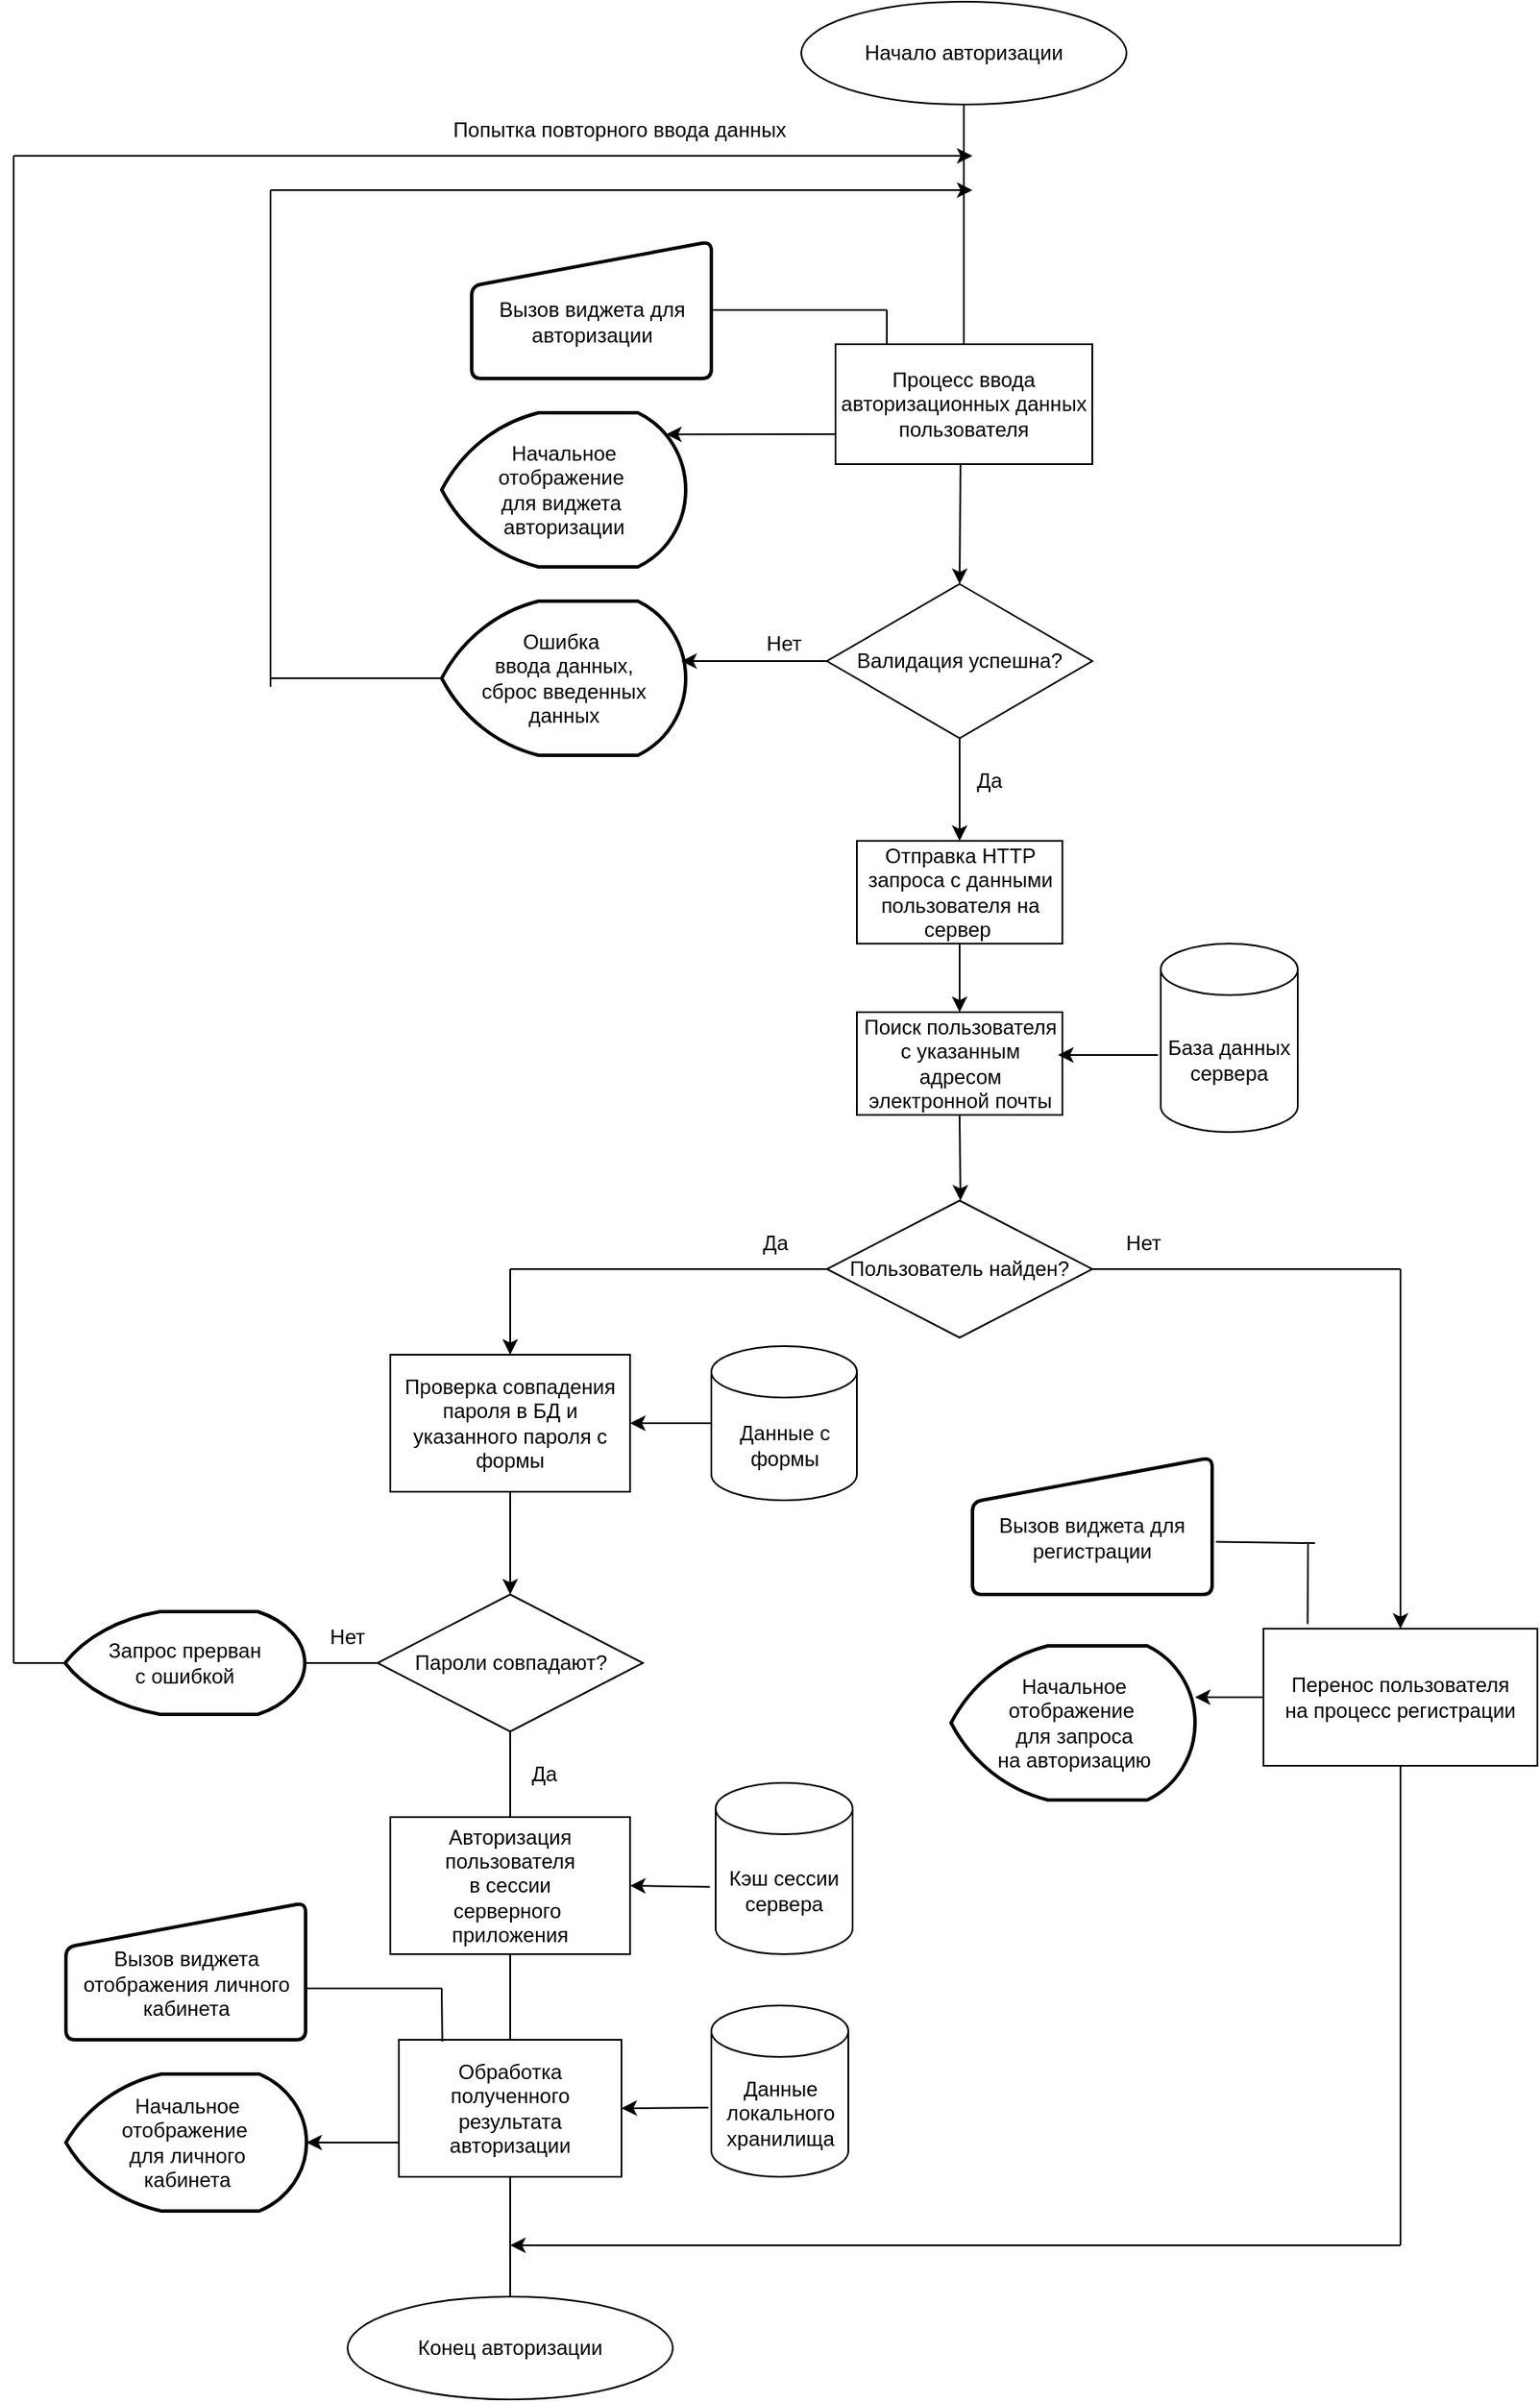 <mxfile version="24.2.5" type="device">
  <diagram name="Страница 1" id="3FPwGCpHc_jyTVeCnWto">
    <mxGraphModel dx="2977" dy="2111" grid="1" gridSize="10" guides="1" tooltips="1" connect="1" arrows="1" fold="1" page="1" pageScale="1" pageWidth="827" pageHeight="1169" math="0" shadow="0">
      <root>
        <mxCell id="0" />
        <mxCell id="1" parent="0" />
        <mxCell id="BjK3zAxAY0gp6SqkGMRP-3" value="Процесс ввода авторизационных данных пользователя" style="rounded=0;whiteSpace=wrap;html=1;" parent="1" vertex="1">
          <mxGeometry x="310" y="110" width="150" height="70" as="geometry" />
        </mxCell>
        <mxCell id="BjK3zAxAY0gp6SqkGMRP-5" value="Валидация успешна?" style="rhombus;whiteSpace=wrap;html=1;" parent="1" vertex="1">
          <mxGeometry x="305" y="250" width="155" height="90" as="geometry" />
        </mxCell>
        <mxCell id="BjK3zAxAY0gp6SqkGMRP-6" value="Поиск пользователя с указанным адресом электронной почты" style="rounded=0;whiteSpace=wrap;html=1;" parent="1" vertex="1">
          <mxGeometry x="322.5" y="500" width="120" height="60" as="geometry" />
        </mxCell>
        <mxCell id="BjK3zAxAY0gp6SqkGMRP-14" value="" style="endArrow=classic;html=1;rounded=0;entryX=0.5;entryY=0;entryDx=0;entryDy=0;" parent="1" target="BjK3zAxAY0gp6SqkGMRP-5" edge="1">
          <mxGeometry width="50" height="50" relative="1" as="geometry">
            <mxPoint x="383" y="180" as="sourcePoint" />
            <mxPoint x="390" y="340" as="targetPoint" />
          </mxGeometry>
        </mxCell>
        <mxCell id="BjK3zAxAY0gp6SqkGMRP-18" value="" style="endArrow=classic;html=1;rounded=0;exitX=0.5;exitY=1;exitDx=0;exitDy=0;entryX=0.5;entryY=0;entryDx=0;entryDy=0;" parent="1" source="er7T6DJ-JU2ELgYSnbub-9" target="BjK3zAxAY0gp6SqkGMRP-6" edge="1">
          <mxGeometry width="50" height="50" relative="1" as="geometry">
            <mxPoint x="330" y="450" as="sourcePoint" />
            <mxPoint x="380" y="400" as="targetPoint" />
          </mxGeometry>
        </mxCell>
        <mxCell id="BjK3zAxAY0gp6SqkGMRP-19" value="Нет" style="text;html=1;strokeColor=none;fillColor=none;align=center;verticalAlign=middle;whiteSpace=wrap;rounded=0;" parent="1" vertex="1">
          <mxGeometry x="250" y="270" width="60" height="30" as="geometry" />
        </mxCell>
        <mxCell id="BjK3zAxAY0gp6SqkGMRP-21" value="Да" style="text;html=1;strokeColor=none;fillColor=none;align=center;verticalAlign=middle;whiteSpace=wrap;rounded=0;" parent="1" vertex="1">
          <mxGeometry x="370" y="350" width="60" height="30" as="geometry" />
        </mxCell>
        <mxCell id="BjK3zAxAY0gp6SqkGMRP-22" value="Пользователь найден?" style="rhombus;whiteSpace=wrap;html=1;" parent="1" vertex="1">
          <mxGeometry x="305" y="610" width="155" height="80" as="geometry" />
        </mxCell>
        <mxCell id="BjK3zAxAY0gp6SqkGMRP-23" value="" style="endArrow=classic;html=1;rounded=0;exitX=0.5;exitY=1;exitDx=0;exitDy=0;" parent="1" source="BjK3zAxAY0gp6SqkGMRP-6" edge="1">
          <mxGeometry width="50" height="50" relative="1" as="geometry">
            <mxPoint x="330" y="740" as="sourcePoint" />
            <mxPoint x="383" y="610" as="targetPoint" />
          </mxGeometry>
        </mxCell>
        <mxCell id="BjK3zAxAY0gp6SqkGMRP-24" value="Проверка совпадения пароля в БД и указанного пароля с формы" style="rounded=0;whiteSpace=wrap;html=1;" parent="1" vertex="1">
          <mxGeometry x="50" y="700" width="140" height="80" as="geometry" />
        </mxCell>
        <mxCell id="BjK3zAxAY0gp6SqkGMRP-25" value="Перенос пользователя&lt;div&gt;на процесс регистрации&lt;/div&gt;" style="rounded=0;whiteSpace=wrap;html=1;" parent="1" vertex="1">
          <mxGeometry x="560" y="860" width="160" height="80" as="geometry" />
        </mxCell>
        <mxCell id="BjK3zAxAY0gp6SqkGMRP-26" value="" style="endArrow=none;html=1;rounded=0;entryX=0;entryY=0.5;entryDx=0;entryDy=0;" parent="1" target="BjK3zAxAY0gp6SqkGMRP-22" edge="1">
          <mxGeometry width="50" height="50" relative="1" as="geometry">
            <mxPoint x="120" y="650" as="sourcePoint" />
            <mxPoint x="380" y="690" as="targetPoint" />
          </mxGeometry>
        </mxCell>
        <mxCell id="BjK3zAxAY0gp6SqkGMRP-27" value="" style="endArrow=none;html=1;rounded=0;entryX=1;entryY=0.5;entryDx=0;entryDy=0;" parent="1" target="BjK3zAxAY0gp6SqkGMRP-22" edge="1">
          <mxGeometry width="50" height="50" relative="1" as="geometry">
            <mxPoint x="640" y="650" as="sourcePoint" />
            <mxPoint x="380" y="690" as="targetPoint" />
          </mxGeometry>
        </mxCell>
        <mxCell id="BjK3zAxAY0gp6SqkGMRP-28" value="" style="endArrow=classic;html=1;rounded=0;" parent="1" edge="1">
          <mxGeometry width="50" height="50" relative="1" as="geometry">
            <mxPoint x="120" y="650" as="sourcePoint" />
            <mxPoint x="120" y="700" as="targetPoint" />
          </mxGeometry>
        </mxCell>
        <mxCell id="BjK3zAxAY0gp6SqkGMRP-30" value="" style="endArrow=classic;html=1;rounded=0;entryX=0.5;entryY=0;entryDx=0;entryDy=0;" parent="1" target="BjK3zAxAY0gp6SqkGMRP-25" edge="1">
          <mxGeometry width="50" height="50" relative="1" as="geometry">
            <mxPoint x="640" y="650" as="sourcePoint" />
            <mxPoint x="380" y="690" as="targetPoint" />
          </mxGeometry>
        </mxCell>
        <mxCell id="BjK3zAxAY0gp6SqkGMRP-31" value="Нет" style="text;html=1;strokeColor=none;fillColor=none;align=center;verticalAlign=middle;whiteSpace=wrap;rounded=0;" parent="1" vertex="1">
          <mxGeometry x="460" y="620" width="60" height="30" as="geometry" />
        </mxCell>
        <mxCell id="BjK3zAxAY0gp6SqkGMRP-32" value="Да" style="text;html=1;strokeColor=none;fillColor=none;align=center;verticalAlign=middle;whiteSpace=wrap;rounded=0;" parent="1" vertex="1">
          <mxGeometry x="245" y="620" width="60" height="30" as="geometry" />
        </mxCell>
        <mxCell id="BjK3zAxAY0gp6SqkGMRP-34" value="Пароли совпадают?" style="rhombus;whiteSpace=wrap;html=1;" parent="1" vertex="1">
          <mxGeometry x="42.5" y="840" width="155" height="80" as="geometry" />
        </mxCell>
        <mxCell id="BjK3zAxAY0gp6SqkGMRP-35" value="" style="endArrow=classic;html=1;rounded=0;exitX=0.5;exitY=1;exitDx=0;exitDy=0;" parent="1" source="BjK3zAxAY0gp6SqkGMRP-24" edge="1">
          <mxGeometry width="50" height="50" relative="1" as="geometry">
            <mxPoint x="390" y="625" as="sourcePoint" />
            <mxPoint x="120" y="840" as="targetPoint" />
          </mxGeometry>
        </mxCell>
        <mxCell id="BjK3zAxAY0gp6SqkGMRP-36" value="" style="endArrow=none;html=1;rounded=0;exitX=0;exitY=0.5;exitDx=0;exitDy=0;" parent="1" source="BjK3zAxAY0gp6SqkGMRP-34" edge="1">
          <mxGeometry width="50" height="50" relative="1" as="geometry">
            <mxPoint x="330" y="880" as="sourcePoint" />
            <mxPoint x="-30" y="880" as="targetPoint" />
          </mxGeometry>
        </mxCell>
        <mxCell id="BjK3zAxAY0gp6SqkGMRP-37" value="" style="endArrow=none;html=1;rounded=0;" parent="1" edge="1">
          <mxGeometry width="50" height="50" relative="1" as="geometry">
            <mxPoint x="-170" y="880" as="sourcePoint" />
            <mxPoint x="-170" as="targetPoint" />
          </mxGeometry>
        </mxCell>
        <mxCell id="BjK3zAxAY0gp6SqkGMRP-41" value="" style="endArrow=classic;html=1;rounded=0;" parent="1" edge="1">
          <mxGeometry width="50" height="50" relative="1" as="geometry">
            <mxPoint x="-170" as="sourcePoint" />
            <mxPoint x="390" as="targetPoint" />
          </mxGeometry>
        </mxCell>
        <mxCell id="BjK3zAxAY0gp6SqkGMRP-42" value="Нет" style="text;html=1;strokeColor=none;fillColor=none;align=center;verticalAlign=middle;whiteSpace=wrap;rounded=0;" parent="1" vertex="1">
          <mxGeometry x="-5" y="850" width="60" height="30" as="geometry" />
        </mxCell>
        <mxCell id="BjK3zAxAY0gp6SqkGMRP-44" value="Авторизация пользователя&lt;div&gt;в сессии&lt;/div&gt;&lt;div&gt;серверного&amp;nbsp;&lt;/div&gt;&lt;div&gt;приложения&lt;/div&gt;" style="rounded=0;whiteSpace=wrap;html=1;" parent="1" vertex="1">
          <mxGeometry x="50" y="970" width="140" height="80" as="geometry" />
        </mxCell>
        <mxCell id="BjK3zAxAY0gp6SqkGMRP-47" value="" style="endArrow=none;html=1;rounded=0;entryX=0.5;entryY=1;entryDx=0;entryDy=0;exitX=0.5;exitY=0;exitDx=0;exitDy=0;" parent="1" target="BjK3zAxAY0gp6SqkGMRP-34" edge="1" source="BjK3zAxAY0gp6SqkGMRP-44">
          <mxGeometry width="50" height="50" relative="1" as="geometry">
            <mxPoint x="120" y="950" as="sourcePoint" />
            <mxPoint x="380" y="950" as="targetPoint" />
          </mxGeometry>
        </mxCell>
        <mxCell id="BjK3zAxAY0gp6SqkGMRP-50" value="Да" style="text;html=1;strokeColor=none;fillColor=none;align=center;verticalAlign=middle;whiteSpace=wrap;rounded=0;" parent="1" vertex="1">
          <mxGeometry x="110" y="930" width="60" height="30" as="geometry" />
        </mxCell>
        <mxCell id="BjK3zAxAY0gp6SqkGMRP-53" value="" style="endArrow=none;html=1;rounded=0;entryX=0.5;entryY=1;entryDx=0;entryDy=0;" parent="1" edge="1" target="BjK3zAxAY0gp6SqkGMRP-25">
          <mxGeometry width="50" height="50" relative="1" as="geometry">
            <mxPoint x="640" y="1220" as="sourcePoint" />
            <mxPoint x="640" y="1130" as="targetPoint" />
          </mxGeometry>
        </mxCell>
        <mxCell id="er7T6DJ-JU2ELgYSnbub-1" value="Обработка полученного&lt;div&gt;результата&lt;/div&gt;&lt;div&gt;авторизации&lt;/div&gt;" style="rounded=0;whiteSpace=wrap;html=1;" parent="1" vertex="1">
          <mxGeometry x="55" y="1100" width="130" height="80" as="geometry" />
        </mxCell>
        <mxCell id="er7T6DJ-JU2ELgYSnbub-10" value="" style="endArrow=classic;html=1;rounded=0;exitX=0.5;exitY=1;exitDx=0;exitDy=0;entryX=0.5;entryY=0;entryDx=0;entryDy=0;" parent="1" source="BjK3zAxAY0gp6SqkGMRP-5" target="er7T6DJ-JU2ELgYSnbub-9" edge="1">
          <mxGeometry width="50" height="50" relative="1" as="geometry">
            <mxPoint x="380" y="420" as="sourcePoint" />
            <mxPoint x="380" y="380" as="targetPoint" />
          </mxGeometry>
        </mxCell>
        <mxCell id="er7T6DJ-JU2ELgYSnbub-9" value="Отправка HTTP запроса с данными пользователя на сервер&amp;nbsp;" style="rounded=0;whiteSpace=wrap;html=1;" parent="1" vertex="1">
          <mxGeometry x="322.5" y="400" width="120" height="60" as="geometry" />
        </mxCell>
        <mxCell id="tKvoth4hp5ub53mx6uoU-2" value="Начало авторизации" style="ellipse;whiteSpace=wrap;html=1;" parent="1" vertex="1">
          <mxGeometry x="290" y="-90" width="190" height="60" as="geometry" />
        </mxCell>
        <mxCell id="tKvoth4hp5ub53mx6uoU-3" value="Конец авторизации" style="ellipse;whiteSpace=wrap;html=1;" parent="1" vertex="1">
          <mxGeometry x="25" y="1250" width="190" height="60" as="geometry" />
        </mxCell>
        <mxCell id="tKvoth4hp5ub53mx6uoU-4" value="База данных сервера" style="shape=cylinder3;whiteSpace=wrap;html=1;boundedLbl=1;backgroundOutline=1;size=15;" parent="1" vertex="1">
          <mxGeometry x="500" y="460" width="80" height="110" as="geometry" />
        </mxCell>
        <mxCell id="dIUPJJ0Iwbc4mTho3_6R-4" value="&lt;div&gt;&lt;br&gt;&lt;/div&gt;&lt;div&gt;Вызов виджета для&lt;/div&gt;&lt;div&gt;авторизации&lt;/div&gt;" style="html=1;strokeWidth=2;shape=manualInput;whiteSpace=wrap;rounded=1;size=26;arcSize=11;" vertex="1" parent="1">
          <mxGeometry x="97.5" y="50" width="140" height="80" as="geometry" />
        </mxCell>
        <mxCell id="dIUPJJ0Iwbc4mTho3_6R-5" value="" style="endArrow=none;html=1;rounded=0;entryX=0.5;entryY=1;entryDx=0;entryDy=0;" edge="1" parent="1" source="BjK3zAxAY0gp6SqkGMRP-3" target="tKvoth4hp5ub53mx6uoU-2">
          <mxGeometry width="50" height="50" relative="1" as="geometry">
            <mxPoint x="690" y="250" as="sourcePoint" />
            <mxPoint x="740" y="200" as="targetPoint" />
          </mxGeometry>
        </mxCell>
        <mxCell id="dIUPJJ0Iwbc4mTho3_6R-6" value="" style="endArrow=none;html=1;rounded=0;entryX=1;entryY=0.5;entryDx=0;entryDy=0;" edge="1" parent="1" target="dIUPJJ0Iwbc4mTho3_6R-4">
          <mxGeometry width="50" height="50" relative="1" as="geometry">
            <mxPoint x="340" y="90" as="sourcePoint" />
            <mxPoint x="740" y="200" as="targetPoint" />
          </mxGeometry>
        </mxCell>
        <mxCell id="dIUPJJ0Iwbc4mTho3_6R-7" value="Начальное&lt;div&gt;отображение&amp;nbsp;&lt;/div&gt;&lt;div&gt;для виджета&amp;nbsp;&lt;/div&gt;&lt;div&gt;авторизации&lt;/div&gt;" style="strokeWidth=2;html=1;shape=mxgraph.flowchart.display;whiteSpace=wrap;" vertex="1" parent="1">
          <mxGeometry x="80" y="150" width="142.5" height="90" as="geometry" />
        </mxCell>
        <mxCell id="dIUPJJ0Iwbc4mTho3_6R-8" value="" style="endArrow=classic;html=1;rounded=0;exitX=0;exitY=0.75;exitDx=0;exitDy=0;entryX=0.92;entryY=0.14;entryDx=0;entryDy=0;entryPerimeter=0;" edge="1" parent="1" source="BjK3zAxAY0gp6SqkGMRP-3" target="dIUPJJ0Iwbc4mTho3_6R-7">
          <mxGeometry width="50" height="50" relative="1" as="geometry">
            <mxPoint x="690" y="250" as="sourcePoint" />
            <mxPoint x="740" y="200" as="targetPoint" />
          </mxGeometry>
        </mxCell>
        <mxCell id="dIUPJJ0Iwbc4mTho3_6R-9" value="" style="endArrow=none;html=1;rounded=0;" edge="1" parent="1">
          <mxGeometry width="50" height="50" relative="1" as="geometry">
            <mxPoint x="340" y="110" as="sourcePoint" />
            <mxPoint x="340" y="90" as="targetPoint" />
          </mxGeometry>
        </mxCell>
        <mxCell id="dIUPJJ0Iwbc4mTho3_6R-10" value="Ошибка&amp;nbsp;&lt;div&gt;ввода данных,&lt;div&gt;сброс введенных данных&lt;/div&gt;&lt;/div&gt;" style="strokeWidth=2;html=1;shape=mxgraph.flowchart.display;whiteSpace=wrap;" vertex="1" parent="1">
          <mxGeometry x="80" y="260" width="142.5" height="90" as="geometry" />
        </mxCell>
        <mxCell id="dIUPJJ0Iwbc4mTho3_6R-11" value="" style="endArrow=classic;html=1;rounded=0;exitX=0;exitY=0.5;exitDx=0;exitDy=0;entryX=0.982;entryY=0.389;entryDx=0;entryDy=0;entryPerimeter=0;" edge="1" parent="1" source="BjK3zAxAY0gp6SqkGMRP-5" target="dIUPJJ0Iwbc4mTho3_6R-10">
          <mxGeometry width="50" height="50" relative="1" as="geometry">
            <mxPoint x="520" y="280" as="sourcePoint" />
            <mxPoint x="570" y="230" as="targetPoint" />
          </mxGeometry>
        </mxCell>
        <mxCell id="dIUPJJ0Iwbc4mTho3_6R-13" value="" style="endArrow=none;html=1;rounded=0;exitX=0;exitY=0.5;exitDx=0;exitDy=0;exitPerimeter=0;" edge="1" parent="1" source="dIUPJJ0Iwbc4mTho3_6R-10">
          <mxGeometry width="50" height="50" relative="1" as="geometry">
            <mxPoint x="520" y="280" as="sourcePoint" />
            <mxPoint x="-20" y="305" as="targetPoint" />
          </mxGeometry>
        </mxCell>
        <mxCell id="dIUPJJ0Iwbc4mTho3_6R-14" value="" style="endArrow=none;html=1;rounded=0;" edge="1" parent="1">
          <mxGeometry width="50" height="50" relative="1" as="geometry">
            <mxPoint x="-20" y="310" as="sourcePoint" />
            <mxPoint x="-20" y="20" as="targetPoint" />
          </mxGeometry>
        </mxCell>
        <mxCell id="dIUPJJ0Iwbc4mTho3_6R-15" value="" style="endArrow=classic;html=1;rounded=0;" edge="1" parent="1">
          <mxGeometry width="50" height="50" relative="1" as="geometry">
            <mxPoint x="-20" y="20" as="sourcePoint" />
            <mxPoint x="390" y="20" as="targetPoint" />
          </mxGeometry>
        </mxCell>
        <mxCell id="dIUPJJ0Iwbc4mTho3_6R-16" value="Данные с формы" style="shape=cylinder3;whiteSpace=wrap;html=1;boundedLbl=1;backgroundOutline=1;size=15;" vertex="1" parent="1">
          <mxGeometry x="237.5" y="695" width="85" height="90" as="geometry" />
        </mxCell>
        <mxCell id="dIUPJJ0Iwbc4mTho3_6R-18" value="Запрос прерван&lt;div&gt;с ошибкой&lt;/div&gt;" style="strokeWidth=2;html=1;shape=mxgraph.flowchart.display;whiteSpace=wrap;" vertex="1" parent="1">
          <mxGeometry x="-140" y="850" width="140" height="60" as="geometry" />
        </mxCell>
        <mxCell id="dIUPJJ0Iwbc4mTho3_6R-19" value="" style="endArrow=none;html=1;rounded=0;" edge="1" parent="1" target="dIUPJJ0Iwbc4mTho3_6R-18">
          <mxGeometry width="50" height="50" relative="1" as="geometry">
            <mxPoint x="-170" y="880" as="sourcePoint" />
            <mxPoint x="570" y="720" as="targetPoint" />
          </mxGeometry>
        </mxCell>
        <mxCell id="dIUPJJ0Iwbc4mTho3_6R-20" value="Кэш сессии&lt;div&gt;сервера&lt;/div&gt;" style="shape=cylinder3;whiteSpace=wrap;html=1;boundedLbl=1;backgroundOutline=1;size=15;" vertex="1" parent="1">
          <mxGeometry x="240" y="950" width="80" height="100" as="geometry" />
        </mxCell>
        <mxCell id="dIUPJJ0Iwbc4mTho3_6R-23" value="&lt;div&gt;&lt;br&gt;&lt;/div&gt;&lt;div&gt;Вызов виджета для&lt;/div&gt;&lt;div&gt;регистрации&lt;/div&gt;" style="html=1;strokeWidth=2;shape=manualInput;whiteSpace=wrap;rounded=1;size=26;arcSize=11;" vertex="1" parent="1">
          <mxGeometry x="390" y="760" width="140" height="80" as="geometry" />
        </mxCell>
        <mxCell id="dIUPJJ0Iwbc4mTho3_6R-24" value="Начальное&lt;div&gt;отображение&amp;nbsp;&lt;/div&gt;&lt;div&gt;для запроса&lt;/div&gt;&lt;div&gt;на авторизацию&lt;/div&gt;" style="strokeWidth=2;html=1;shape=mxgraph.flowchart.display;whiteSpace=wrap;" vertex="1" parent="1">
          <mxGeometry x="377.5" y="870" width="142.5" height="90" as="geometry" />
        </mxCell>
        <mxCell id="dIUPJJ0Iwbc4mTho3_6R-25" value="" style="endArrow=none;html=1;rounded=0;entryX=0.161;entryY=-0.034;entryDx=0;entryDy=0;entryPerimeter=0;" edge="1" parent="1" target="BjK3zAxAY0gp6SqkGMRP-25">
          <mxGeometry width="50" height="50" relative="1" as="geometry">
            <mxPoint x="586" y="810" as="sourcePoint" />
            <mxPoint x="570" y="840" as="targetPoint" />
          </mxGeometry>
        </mxCell>
        <mxCell id="dIUPJJ0Iwbc4mTho3_6R-26" value="" style="endArrow=none;html=1;rounded=0;exitX=1.016;exitY=0.616;exitDx=0;exitDy=0;exitPerimeter=0;" edge="1" parent="1" source="dIUPJJ0Iwbc4mTho3_6R-23">
          <mxGeometry width="50" height="50" relative="1" as="geometry">
            <mxPoint x="520" y="890" as="sourcePoint" />
            <mxPoint x="590" y="810" as="targetPoint" />
          </mxGeometry>
        </mxCell>
        <mxCell id="dIUPJJ0Iwbc4mTho3_6R-27" value="" style="endArrow=classic;html=1;rounded=0;exitX=0;exitY=0.5;exitDx=0;exitDy=0;" edge="1" parent="1" source="BjK3zAxAY0gp6SqkGMRP-25">
          <mxGeometry width="50" height="50" relative="1" as="geometry">
            <mxPoint x="520" y="890" as="sourcePoint" />
            <mxPoint x="520" y="900" as="targetPoint" />
          </mxGeometry>
        </mxCell>
        <mxCell id="dIUPJJ0Iwbc4mTho3_6R-28" value="" style="endArrow=none;html=1;rounded=0;entryX=0.5;entryY=1;entryDx=0;entryDy=0;exitX=0.5;exitY=0;exitDx=0;exitDy=0;" edge="1" parent="1" source="er7T6DJ-JU2ELgYSnbub-1" target="BjK3zAxAY0gp6SqkGMRP-44">
          <mxGeometry width="50" height="50" relative="1" as="geometry">
            <mxPoint x="520" y="1010" as="sourcePoint" />
            <mxPoint x="570" y="960" as="targetPoint" />
          </mxGeometry>
        </mxCell>
        <mxCell id="dIUPJJ0Iwbc4mTho3_6R-29" value="Данные&lt;div&gt;локального&lt;/div&gt;&lt;div&gt;хранилища&lt;/div&gt;" style="shape=cylinder3;whiteSpace=wrap;html=1;boundedLbl=1;backgroundOutline=1;size=15;" vertex="1" parent="1">
          <mxGeometry x="237.5" y="1080" width="80" height="100" as="geometry" />
        </mxCell>
        <mxCell id="dIUPJJ0Iwbc4mTho3_6R-31" value="" style="endArrow=classic;html=1;rounded=0;exitX=-0.021;exitY=0.591;exitDx=0;exitDy=0;exitPerimeter=0;" edge="1" parent="1" source="tKvoth4hp5ub53mx6uoU-4">
          <mxGeometry width="50" height="50" relative="1" as="geometry">
            <mxPoint x="520" y="540" as="sourcePoint" />
            <mxPoint x="440" y="525" as="targetPoint" />
          </mxGeometry>
        </mxCell>
        <mxCell id="dIUPJJ0Iwbc4mTho3_6R-32" value="" style="endArrow=classic;html=1;rounded=0;entryX=1;entryY=0.5;entryDx=0;entryDy=0;exitX=0;exitY=0.5;exitDx=0;exitDy=0;exitPerimeter=0;" edge="1" parent="1" source="dIUPJJ0Iwbc4mTho3_6R-16" target="BjK3zAxAY0gp6SqkGMRP-24">
          <mxGeometry width="50" height="50" relative="1" as="geometry">
            <mxPoint x="520" y="890" as="sourcePoint" />
            <mxPoint x="570" y="840" as="targetPoint" />
          </mxGeometry>
        </mxCell>
        <mxCell id="dIUPJJ0Iwbc4mTho3_6R-33" value="" style="endArrow=classic;html=1;rounded=0;entryX=1;entryY=0.5;entryDx=0;entryDy=0;exitX=-0.042;exitY=0.607;exitDx=0;exitDy=0;exitPerimeter=0;" edge="1" parent="1" source="dIUPJJ0Iwbc4mTho3_6R-20" target="BjK3zAxAY0gp6SqkGMRP-44">
          <mxGeometry width="50" height="50" relative="1" as="geometry">
            <mxPoint x="520" y="890" as="sourcePoint" />
            <mxPoint x="570" y="840" as="targetPoint" />
          </mxGeometry>
        </mxCell>
        <mxCell id="dIUPJJ0Iwbc4mTho3_6R-34" value="" style="endArrow=classic;html=1;rounded=0;entryX=1;entryY=0.5;entryDx=0;entryDy=0;exitX=-0.022;exitY=0.596;exitDx=0;exitDy=0;exitPerimeter=0;" edge="1" parent="1" source="dIUPJJ0Iwbc4mTho3_6R-29" target="er7T6DJ-JU2ELgYSnbub-1">
          <mxGeometry width="50" height="50" relative="1" as="geometry">
            <mxPoint x="230" y="1140" as="sourcePoint" />
            <mxPoint x="570" y="1080" as="targetPoint" />
          </mxGeometry>
        </mxCell>
        <mxCell id="dIUPJJ0Iwbc4mTho3_6R-35" value="&lt;div&gt;&lt;br&gt;&lt;/div&gt;&lt;div&gt;Вызов виджета&lt;/div&gt;&lt;div&gt;отображения личного&lt;/div&gt;&lt;div&gt;кабинета&lt;/div&gt;" style="html=1;strokeWidth=2;shape=manualInput;whiteSpace=wrap;rounded=1;size=26;arcSize=11;" vertex="1" parent="1">
          <mxGeometry x="-139.5" y="1020" width="140" height="80" as="geometry" />
        </mxCell>
        <mxCell id="dIUPJJ0Iwbc4mTho3_6R-36" value="Начальное&lt;div&gt;отображение&amp;nbsp;&lt;/div&gt;&lt;div&gt;для личного&lt;/div&gt;&lt;div&gt;кабинета&lt;/div&gt;" style="strokeWidth=2;html=1;shape=mxgraph.flowchart.display;whiteSpace=wrap;" vertex="1" parent="1">
          <mxGeometry x="-139.5" y="1120" width="140.5" height="80" as="geometry" />
        </mxCell>
        <mxCell id="dIUPJJ0Iwbc4mTho3_6R-37" value="" style="endArrow=none;html=1;rounded=0;" edge="1" parent="1">
          <mxGeometry width="50" height="50" relative="1" as="geometry">
            <mxPoint x="80" y="1070" as="sourcePoint" />
            <mxPoint y="1070" as="targetPoint" />
          </mxGeometry>
        </mxCell>
        <mxCell id="dIUPJJ0Iwbc4mTho3_6R-38" value="" style="endArrow=none;html=1;rounded=0;exitX=0.195;exitY=0.013;exitDx=0;exitDy=0;exitPerimeter=0;" edge="1" parent="1" source="er7T6DJ-JU2ELgYSnbub-1">
          <mxGeometry width="50" height="50" relative="1" as="geometry">
            <mxPoint x="520" y="1130" as="sourcePoint" />
            <mxPoint x="80" y="1070" as="targetPoint" />
          </mxGeometry>
        </mxCell>
        <mxCell id="dIUPJJ0Iwbc4mTho3_6R-39" value="" style="endArrow=classic;html=1;rounded=0;exitX=0;exitY=0.75;exitDx=0;exitDy=0;entryX=1;entryY=0.5;entryDx=0;entryDy=0;entryPerimeter=0;" edge="1" parent="1" source="er7T6DJ-JU2ELgYSnbub-1" target="dIUPJJ0Iwbc4mTho3_6R-36">
          <mxGeometry width="50" height="50" relative="1" as="geometry">
            <mxPoint x="520" y="1130" as="sourcePoint" />
            <mxPoint x="570" y="1080" as="targetPoint" />
          </mxGeometry>
        </mxCell>
        <mxCell id="dIUPJJ0Iwbc4mTho3_6R-41" value="" style="endArrow=none;html=1;rounded=0;entryX=0.5;entryY=1;entryDx=0;entryDy=0;exitX=0.5;exitY=0;exitDx=0;exitDy=0;" edge="1" parent="1" source="tKvoth4hp5ub53mx6uoU-3" target="er7T6DJ-JU2ELgYSnbub-1">
          <mxGeometry width="50" height="50" relative="1" as="geometry">
            <mxPoint x="520" y="1130" as="sourcePoint" />
            <mxPoint x="570" y="1080" as="targetPoint" />
          </mxGeometry>
        </mxCell>
        <mxCell id="dIUPJJ0Iwbc4mTho3_6R-42" value="" style="endArrow=classic;html=1;rounded=0;" edge="1" parent="1">
          <mxGeometry width="50" height="50" relative="1" as="geometry">
            <mxPoint x="640" y="1220" as="sourcePoint" />
            <mxPoint x="120" y="1220" as="targetPoint" />
          </mxGeometry>
        </mxCell>
        <mxCell id="dIUPJJ0Iwbc4mTho3_6R-43" value="Попытка повторного ввода данных" style="text;html=1;align=center;verticalAlign=middle;whiteSpace=wrap;rounded=0;" vertex="1" parent="1">
          <mxGeometry x="70" y="-30" width="227.5" height="30" as="geometry" />
        </mxCell>
      </root>
    </mxGraphModel>
  </diagram>
</mxfile>
